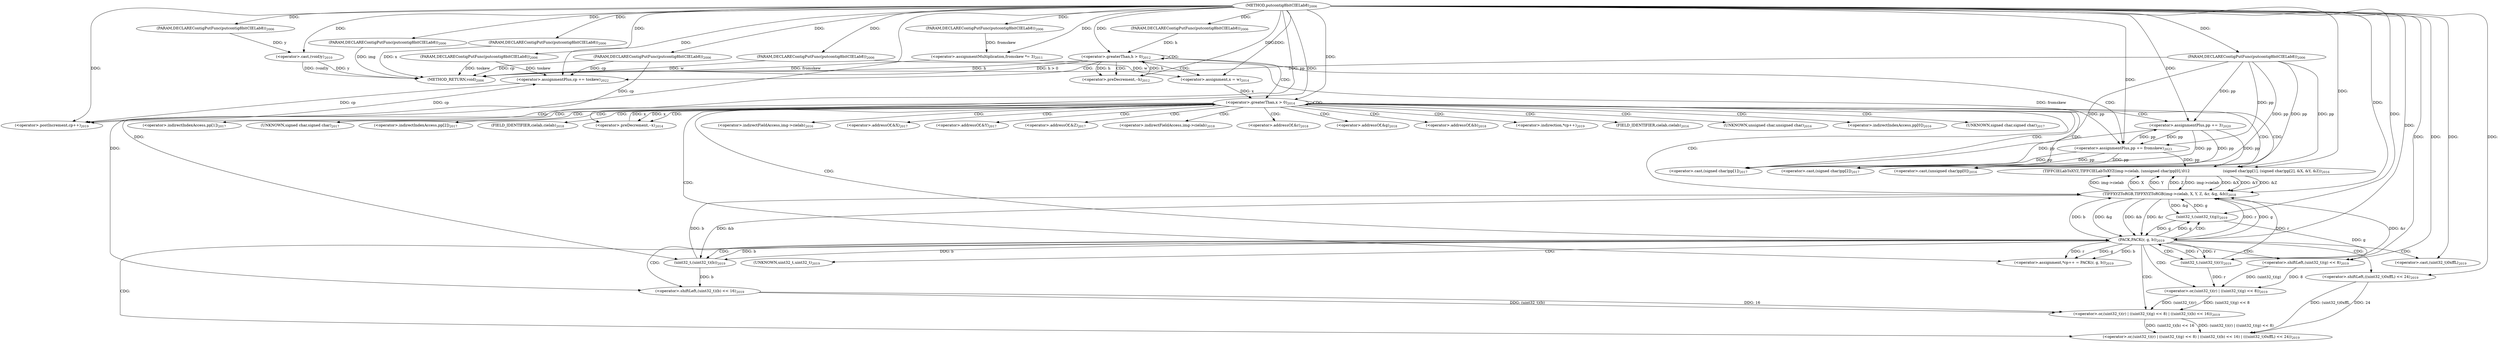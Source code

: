 digraph "putcontig8bitCIELab8" {  
"55118" [label = <(METHOD,putcontig8bitCIELab8)<SUB>2006</SUB>> ]
"55234" [label = <(METHOD_RETURN,void)<SUB>2006</SUB>> ]
"55119" [label = <(PARAM,DECLAREContigPutFunc(putcontig8bitCIELab8))<SUB>2006</SUB>> ]
"55120" [label = <(PARAM,DECLAREContigPutFunc(putcontig8bitCIELab8))<SUB>2006</SUB>> ]
"55121" [label = <(PARAM,DECLAREContigPutFunc(putcontig8bitCIELab8))<SUB>2006</SUB>> ]
"55122" [label = <(PARAM,DECLAREContigPutFunc(putcontig8bitCIELab8))<SUB>2006</SUB>> ]
"55123" [label = <(PARAM,DECLAREContigPutFunc(putcontig8bitCIELab8))<SUB>2006</SUB>> ]
"55124" [label = <(PARAM,DECLAREContigPutFunc(putcontig8bitCIELab8))<SUB>2006</SUB>> ]
"55125" [label = <(PARAM,DECLAREContigPutFunc(putcontig8bitCIELab8))<SUB>2006</SUB>> ]
"55126" [label = <(PARAM,DECLAREContigPutFunc(putcontig8bitCIELab8))<SUB>2006</SUB>> ]
"55127" [label = <(PARAM,DECLAREContigPutFunc(putcontig8bitCIELab8))<SUB>2006</SUB>> ]
"55135" [label = <(&lt;operator&gt;.cast,(void)y)<SUB>2010</SUB>> ]
"55138" [label = <(&lt;operator&gt;.assignmentMultiplication,fromskew *= 3)<SUB>2011</SUB>> ]
"55143" [label = <(&lt;operator&gt;.greaterThan,h &gt; 0)<SUB>2012</SUB>> ]
"55146" [label = <(&lt;operator&gt;.preDecrement,--h)<SUB>2012</SUB>> ]
"55228" [label = <(&lt;operator&gt;.assignmentPlus,cp += toskew)<SUB>2022</SUB>> ]
"55231" [label = <(&lt;operator&gt;.assignmentPlus,pp += fromskew)<SUB>2023</SUB>> ]
"55154" [label = <(&lt;operator&gt;.greaterThan,x &gt; 0)<SUB>2014</SUB>> ]
"55157" [label = <(&lt;operator&gt;.preDecrement,--x)<SUB>2014</SUB>> ]
"55151" [label = <(&lt;operator&gt;.assignment,x = w)<SUB>2014</SUB>> ]
"55160" [label = <(TIFFCIELabToXYZ,TIFFCIELabToXYZ(img-&gt;cielab, (unsigned char)pp[0],\012                            (signed char)pp[1], (signed char)pp[2], &amp;X, &amp;Y, &amp;Z))<SUB>2016</SUB>> ]
"55185" [label = <(TIFFXYZToRGB,TIFFXYZToRGB(img-&gt;cielab, X, Y, Z, &amp;r, &amp;g, &amp;b))<SUB>2018</SUB>> ]
"55198" [label = <(&lt;operator&gt;.assignment,*cp++ = PACK(r, g, b))<SUB>2019</SUB>> ]
"55225" [label = <(&lt;operator&gt;.assignmentPlus,pp += 3)<SUB>2020</SUB>> ]
"55164" [label = <(&lt;operator&gt;.cast,(unsigned char)pp[0])<SUB>2016</SUB>> ]
"55169" [label = <(&lt;operator&gt;.cast,(signed char)pp[1])<SUB>2017</SUB>> ]
"55174" [label = <(&lt;operator&gt;.cast,(signed char)pp[2])<SUB>2017</SUB>> ]
"55202" [label = <(PACK,PACK(r, g, b))<SUB>2019</SUB>> ]
"55200" [label = <(&lt;operator&gt;.postIncrement,cp++)<SUB>2019</SUB>> ]
"55207" [label = <(&lt;operator&gt;.or,(uint32_t)(r) | ((uint32_t)(g) &lt;&lt; 8) | ((uint32_t)(b) &lt;&lt; 16) | (((uint32_t)0xffL) &lt;&lt; 24))<SUB>2019</SUB>> ]
"55208" [label = <(&lt;operator&gt;.or,(uint32_t)(r) | ((uint32_t)(g) &lt;&lt; 8) | ((uint32_t)(b) &lt;&lt; 16))<SUB>2019</SUB>> ]
"55220" [label = <(&lt;operator&gt;.shiftLeft,((uint32_t)0xffL) &lt;&lt; 24)<SUB>2019</SUB>> ]
"55209" [label = <(&lt;operator&gt;.or,(uint32_t)(r) | ((uint32_t)(g) &lt;&lt; 8))<SUB>2019</SUB>> ]
"55216" [label = <(&lt;operator&gt;.shiftLeft,(uint32_t)(b) &lt;&lt; 16)<SUB>2019</SUB>> ]
"55221" [label = <(&lt;operator&gt;.cast,(uint32_t)0xffL)<SUB>2019</SUB>> ]
"55210" [label = <(uint32_t,(uint32_t)(r))<SUB>2019</SUB>> ]
"55212" [label = <(&lt;operator&gt;.shiftLeft,(uint32_t)(g) &lt;&lt; 8)<SUB>2019</SUB>> ]
"55217" [label = <(uint32_t,(uint32_t)(b))<SUB>2019</SUB>> ]
"55213" [label = <(uint32_t,(uint32_t)(g))<SUB>2019</SUB>> ]
"55161" [label = <(&lt;operator&gt;.indirectFieldAccess,img-&gt;cielab)<SUB>2016</SUB>> ]
"55179" [label = <(&lt;operator&gt;.addressOf,&amp;X)<SUB>2017</SUB>> ]
"55181" [label = <(&lt;operator&gt;.addressOf,&amp;Y)<SUB>2017</SUB>> ]
"55183" [label = <(&lt;operator&gt;.addressOf,&amp;Z)<SUB>2017</SUB>> ]
"55186" [label = <(&lt;operator&gt;.indirectFieldAccess,img-&gt;cielab)<SUB>2018</SUB>> ]
"55192" [label = <(&lt;operator&gt;.addressOf,&amp;r)<SUB>2018</SUB>> ]
"55194" [label = <(&lt;operator&gt;.addressOf,&amp;g)<SUB>2018</SUB>> ]
"55196" [label = <(&lt;operator&gt;.addressOf,&amp;b)<SUB>2018</SUB>> ]
"55199" [label = <(&lt;operator&gt;.indirection,*cp++)<SUB>2019</SUB>> ]
"55163" [label = <(FIELD_IDENTIFIER,cielab,cielab)<SUB>2016</SUB>> ]
"55165" [label = <(UNKNOWN,unsigned char,unsigned char)<SUB>2016</SUB>> ]
"55166" [label = <(&lt;operator&gt;.indirectIndexAccess,pp[0])<SUB>2016</SUB>> ]
"55170" [label = <(UNKNOWN,signed char,signed char)<SUB>2017</SUB>> ]
"55171" [label = <(&lt;operator&gt;.indirectIndexAccess,pp[1])<SUB>2017</SUB>> ]
"55175" [label = <(UNKNOWN,signed char,signed char)<SUB>2017</SUB>> ]
"55176" [label = <(&lt;operator&gt;.indirectIndexAccess,pp[2])<SUB>2017</SUB>> ]
"55188" [label = <(FIELD_IDENTIFIER,cielab,cielab)<SUB>2018</SUB>> ]
"55222" [label = <(UNKNOWN,uint32_t,uint32_t)<SUB>2019</SUB>> ]
  "55119" -> "55234"  [ label = "DDG: img"] 
  "55120" -> "55234"  [ label = "DDG: cp"] 
  "55121" -> "55234"  [ label = "DDG: x"] 
  "55123" -> "55234"  [ label = "DDG: w"] 
  "55126" -> "55234"  [ label = "DDG: toskew"] 
  "55127" -> "55234"  [ label = "DDG: pp"] 
  "55135" -> "55234"  [ label = "DDG: y"] 
  "55135" -> "55234"  [ label = "DDG: (void)y"] 
  "55138" -> "55234"  [ label = "DDG: fromskew"] 
  "55143" -> "55234"  [ label = "DDG: h"] 
  "55143" -> "55234"  [ label = "DDG: h &gt; 0"] 
  "55118" -> "55119"  [ label = "DDG: "] 
  "55118" -> "55120"  [ label = "DDG: "] 
  "55118" -> "55121"  [ label = "DDG: "] 
  "55118" -> "55122"  [ label = "DDG: "] 
  "55118" -> "55123"  [ label = "DDG: "] 
  "55118" -> "55124"  [ label = "DDG: "] 
  "55118" -> "55125"  [ label = "DDG: "] 
  "55118" -> "55126"  [ label = "DDG: "] 
  "55118" -> "55127"  [ label = "DDG: "] 
  "55122" -> "55135"  [ label = "DDG: y"] 
  "55118" -> "55135"  [ label = "DDG: "] 
  "55118" -> "55138"  [ label = "DDG: "] 
  "55125" -> "55138"  [ label = "DDG: fromskew"] 
  "55146" -> "55143"  [ label = "DDG: h"] 
  "55124" -> "55143"  [ label = "DDG: h"] 
  "55118" -> "55143"  [ label = "DDG: "] 
  "55143" -> "55146"  [ label = "DDG: h"] 
  "55118" -> "55146"  [ label = "DDG: "] 
  "55126" -> "55228"  [ label = "DDG: toskew"] 
  "55118" -> "55228"  [ label = "DDG: "] 
  "55138" -> "55231"  [ label = "DDG: fromskew"] 
  "55118" -> "55231"  [ label = "DDG: "] 
  "55200" -> "55228"  [ label = "DDG: cp"] 
  "55120" -> "55228"  [ label = "DDG: cp"] 
  "55225" -> "55231"  [ label = "DDG: pp"] 
  "55127" -> "55231"  [ label = "DDG: pp"] 
  "55123" -> "55151"  [ label = "DDG: w"] 
  "55118" -> "55151"  [ label = "DDG: "] 
  "55151" -> "55154"  [ label = "DDG: x"] 
  "55157" -> "55154"  [ label = "DDG: x"] 
  "55118" -> "55154"  [ label = "DDG: "] 
  "55154" -> "55157"  [ label = "DDG: x"] 
  "55118" -> "55157"  [ label = "DDG: "] 
  "55202" -> "55198"  [ label = "DDG: r"] 
  "55202" -> "55198"  [ label = "DDG: g"] 
  "55202" -> "55198"  [ label = "DDG: b"] 
  "55118" -> "55225"  [ label = "DDG: "] 
  "55185" -> "55160"  [ label = "DDG: img-&gt;cielab"] 
  "55231" -> "55160"  [ label = "DDG: pp"] 
  "55225" -> "55160"  [ label = "DDG: pp"] 
  "55127" -> "55160"  [ label = "DDG: pp"] 
  "55185" -> "55160"  [ label = "DDG: X"] 
  "55118" -> "55160"  [ label = "DDG: "] 
  "55185" -> "55160"  [ label = "DDG: Y"] 
  "55185" -> "55160"  [ label = "DDG: Z"] 
  "55160" -> "55185"  [ label = "DDG: img-&gt;cielab"] 
  "55160" -> "55185"  [ label = "DDG: &amp;X"] 
  "55118" -> "55185"  [ label = "DDG: "] 
  "55160" -> "55185"  [ label = "DDG: &amp;Y"] 
  "55160" -> "55185"  [ label = "DDG: &amp;Z"] 
  "55202" -> "55185"  [ label = "DDG: r"] 
  "55210" -> "55185"  [ label = "DDG: r"] 
  "55202" -> "55185"  [ label = "DDG: g"] 
  "55213" -> "55185"  [ label = "DDG: g"] 
  "55202" -> "55185"  [ label = "DDG: b"] 
  "55217" -> "55185"  [ label = "DDG: b"] 
  "55231" -> "55225"  [ label = "DDG: pp"] 
  "55127" -> "55225"  [ label = "DDG: pp"] 
  "55231" -> "55164"  [ label = "DDG: pp"] 
  "55225" -> "55164"  [ label = "DDG: pp"] 
  "55127" -> "55164"  [ label = "DDG: pp"] 
  "55231" -> "55169"  [ label = "DDG: pp"] 
  "55225" -> "55169"  [ label = "DDG: pp"] 
  "55127" -> "55169"  [ label = "DDG: pp"] 
  "55231" -> "55174"  [ label = "DDG: pp"] 
  "55225" -> "55174"  [ label = "DDG: pp"] 
  "55127" -> "55174"  [ label = "DDG: pp"] 
  "55185" -> "55202"  [ label = "DDG: &amp;r"] 
  "55210" -> "55202"  [ label = "DDG: r"] 
  "55118" -> "55202"  [ label = "DDG: "] 
  "55185" -> "55202"  [ label = "DDG: &amp;g"] 
  "55213" -> "55202"  [ label = "DDG: g"] 
  "55185" -> "55202"  [ label = "DDG: &amp;b"] 
  "55217" -> "55202"  [ label = "DDG: b"] 
  "55228" -> "55200"  [ label = "DDG: cp"] 
  "55120" -> "55200"  [ label = "DDG: cp"] 
  "55118" -> "55200"  [ label = "DDG: "] 
  "55208" -> "55207"  [ label = "DDG: (uint32_t)(r) | ((uint32_t)(g) &lt;&lt; 8)"] 
  "55208" -> "55207"  [ label = "DDG: (uint32_t)(b) &lt;&lt; 16"] 
  "55220" -> "55207"  [ label = "DDG: (uint32_t)0xffL"] 
  "55220" -> "55207"  [ label = "DDG: 24"] 
  "55209" -> "55208"  [ label = "DDG: (uint32_t)(r)"] 
  "55209" -> "55208"  [ label = "DDG: (uint32_t)(g) &lt;&lt; 8"] 
  "55216" -> "55208"  [ label = "DDG: (uint32_t)(b)"] 
  "55216" -> "55208"  [ label = "DDG: 16"] 
  "55118" -> "55220"  [ label = "DDG: "] 
  "55210" -> "55209"  [ label = "DDG: r"] 
  "55212" -> "55209"  [ label = "DDG: (uint32_t)(g)"] 
  "55212" -> "55209"  [ label = "DDG: 8"] 
  "55217" -> "55216"  [ label = "DDG: b"] 
  "55118" -> "55216"  [ label = "DDG: "] 
  "55118" -> "55221"  [ label = "DDG: "] 
  "55185" -> "55210"  [ label = "DDG: &amp;r"] 
  "55202" -> "55210"  [ label = "DDG: r"] 
  "55118" -> "55210"  [ label = "DDG: "] 
  "55213" -> "55212"  [ label = "DDG: g"] 
  "55118" -> "55212"  [ label = "DDG: "] 
  "55185" -> "55217"  [ label = "DDG: &amp;b"] 
  "55202" -> "55217"  [ label = "DDG: b"] 
  "55118" -> "55217"  [ label = "DDG: "] 
  "55185" -> "55213"  [ label = "DDG: &amp;g"] 
  "55202" -> "55213"  [ label = "DDG: g"] 
  "55118" -> "55213"  [ label = "DDG: "] 
  "55143" -> "55228"  [ label = "CDG: "] 
  "55143" -> "55154"  [ label = "CDG: "] 
  "55143" -> "55151"  [ label = "CDG: "] 
  "55143" -> "55146"  [ label = "CDG: "] 
  "55143" -> "55231"  [ label = "CDG: "] 
  "55143" -> "55143"  [ label = "CDG: "] 
  "55154" -> "55181"  [ label = "CDG: "] 
  "55154" -> "55163"  [ label = "CDG: "] 
  "55154" -> "55154"  [ label = "CDG: "] 
  "55154" -> "55171"  [ label = "CDG: "] 
  "55154" -> "55198"  [ label = "CDG: "] 
  "55154" -> "55169"  [ label = "CDG: "] 
  "55154" -> "55183"  [ label = "CDG: "] 
  "55154" -> "55194"  [ label = "CDG: "] 
  "55154" -> "55164"  [ label = "CDG: "] 
  "55154" -> "55192"  [ label = "CDG: "] 
  "55154" -> "55176"  [ label = "CDG: "] 
  "55154" -> "55185"  [ label = "CDG: "] 
  "55154" -> "55188"  [ label = "CDG: "] 
  "55154" -> "55202"  [ label = "CDG: "] 
  "55154" -> "55166"  [ label = "CDG: "] 
  "55154" -> "55199"  [ label = "CDG: "] 
  "55154" -> "55196"  [ label = "CDG: "] 
  "55154" -> "55225"  [ label = "CDG: "] 
  "55154" -> "55165"  [ label = "CDG: "] 
  "55154" -> "55160"  [ label = "CDG: "] 
  "55154" -> "55186"  [ label = "CDG: "] 
  "55154" -> "55175"  [ label = "CDG: "] 
  "55154" -> "55179"  [ label = "CDG: "] 
  "55154" -> "55200"  [ label = "CDG: "] 
  "55154" -> "55170"  [ label = "CDG: "] 
  "55154" -> "55161"  [ label = "CDG: "] 
  "55154" -> "55174"  [ label = "CDG: "] 
  "55154" -> "55157"  [ label = "CDG: "] 
  "55202" -> "55210"  [ label = "CDG: "] 
  "55202" -> "55212"  [ label = "CDG: "] 
  "55202" -> "55213"  [ label = "CDG: "] 
  "55202" -> "55216"  [ label = "CDG: "] 
  "55202" -> "55209"  [ label = "CDG: "] 
  "55202" -> "55222"  [ label = "CDG: "] 
  "55202" -> "55207"  [ label = "CDG: "] 
  "55202" -> "55221"  [ label = "CDG: "] 
  "55202" -> "55217"  [ label = "CDG: "] 
  "55202" -> "55208"  [ label = "CDG: "] 
  "55202" -> "55220"  [ label = "CDG: "] 
}
